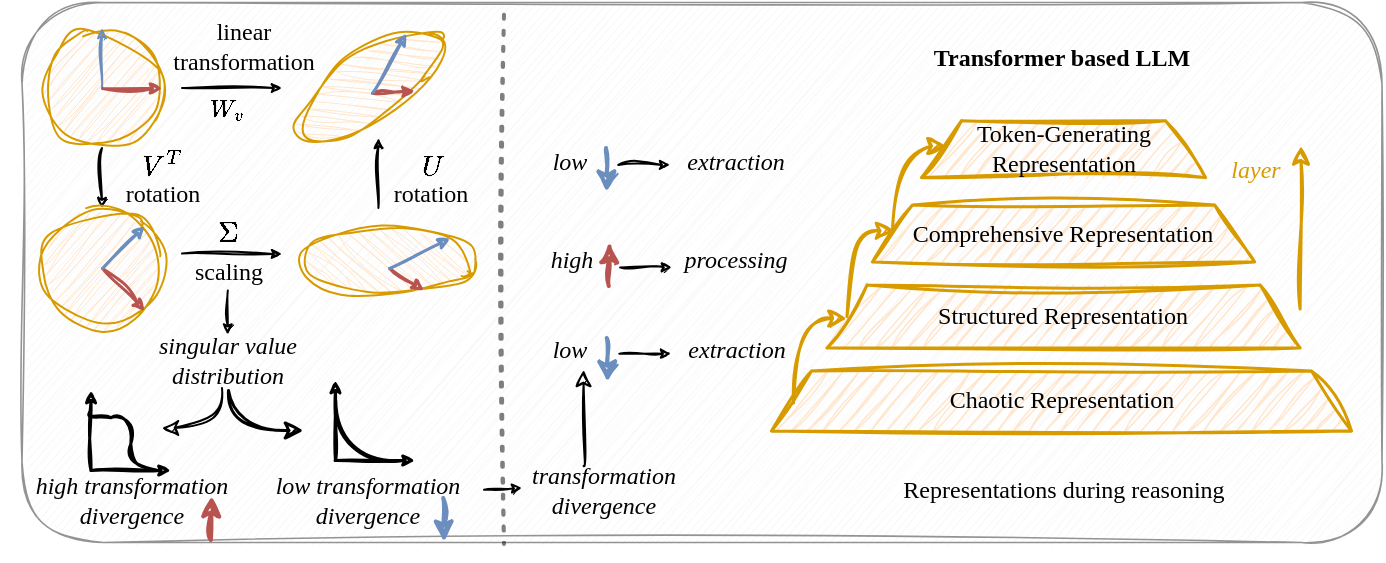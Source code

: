 <mxfile version="26.0.11">
  <diagram name="第 1 页" id="VQn5W2BCL7Dk8HYHTB_C">
    <mxGraphModel dx="683" dy="351" grid="1" gridSize="10" guides="1" tooltips="1" connect="1" arrows="1" fold="1" page="1" pageScale="1" pageWidth="827" pageHeight="1169" math="1" shadow="0">
      <root>
        <mxCell id="0" />
        <mxCell id="1" parent="0" />
        <mxCell id="EwavbAmppTAJQLpBQFOo-32" value="" style="rounded=1;whiteSpace=wrap;html=1;fillColor=#f5f5f5;fontColor=#333333;strokeColor=#666666;sketch=1;curveFitting=1;jiggle=2;textOpacity=50;opacity=70;strokeWidth=0.8;" vertex="1" parent="1">
          <mxGeometry x="70" y="207.28" width="680" height="270" as="geometry" />
        </mxCell>
        <mxCell id="j3C7fKV0iampDi246UAi-41" style="rounded=0;orthogonalLoop=1;jettySize=auto;html=1;endSize=3;strokeColor=#000000;sketch=1;curveFitting=1;jiggle=2;strokeWidth=1;" parent="1" edge="1">
          <mxGeometry relative="1" as="geometry">
            <mxPoint x="200" y="250" as="targetPoint" />
            <mxPoint x="150" y="250" as="sourcePoint" />
          </mxGeometry>
        </mxCell>
        <mxCell id="j3C7fKV0iampDi246UAi-43" style="rounded=0;orthogonalLoop=1;jettySize=auto;html=1;endSize=3;strokeColor=#000000;fontColor=#000000;sketch=1;curveFitting=1;jiggle=2;strokeWidth=1;" parent="1" edge="1">
          <mxGeometry relative="1" as="geometry">
            <mxPoint x="110" y="280" as="sourcePoint" />
            <mxPoint x="110" y="310" as="targetPoint" />
          </mxGeometry>
        </mxCell>
        <mxCell id="j3C7fKV0iampDi246UAi-6" value="" style="ellipse;whiteSpace=wrap;html=1;aspect=fixed;fillColor=#ffe6cc;strokeColor=#d79b00;shadow=0;sketch=1;curveFitting=1;jiggle=2;" parent="1" vertex="1">
          <mxGeometry x="80" y="220" width="60" height="60" as="geometry" />
        </mxCell>
        <mxCell id="j3C7fKV0iampDi246UAi-12" value="" style="group;sketch=1;curveFitting=1;jiggle=2;strokeWidth=1.5;" parent="1" vertex="1" connectable="0">
          <mxGeometry x="110" y="220" width="30" height="30" as="geometry" />
        </mxCell>
        <mxCell id="j3C7fKV0iampDi246UAi-10" value="" style="endArrow=classic;html=1;rounded=0;endSize=3;strokeColor=#6c8ebf;fillColor=#dae8fc;sketch=1;curveFitting=1;jiggle=2;" parent="j3C7fKV0iampDi246UAi-12" edge="1">
          <mxGeometry width="50" height="50" relative="1" as="geometry">
            <mxPoint y="30" as="sourcePoint" />
            <mxPoint as="targetPoint" />
          </mxGeometry>
        </mxCell>
        <mxCell id="j3C7fKV0iampDi246UAi-11" value="" style="endArrow=classic;html=1;rounded=1;startSize=6;endSize=3;strokeColor=#b85450;curved=0;fillColor=#f8cecc;sketch=1;curveFitting=1;jiggle=2;strokeWidth=1.5;" parent="1" edge="1">
          <mxGeometry width="50" height="50" relative="1" as="geometry">
            <mxPoint x="110" y="250" as="sourcePoint" />
            <mxPoint x="140" y="250" as="targetPoint" />
          </mxGeometry>
        </mxCell>
        <mxCell id="j3C7fKV0iampDi246UAi-42" value="$$W_v$$" style="text;html=1;align=center;verticalAlign=middle;whiteSpace=wrap;rounded=0;fontFamily=Comic Sans MS;" parent="1" vertex="1">
          <mxGeometry x="160" y="250" width="26" height="20" as="geometry" />
        </mxCell>
        <mxCell id="j3C7fKV0iampDi246UAi-44" value="$$V^T$$" style="text;html=1;align=center;verticalAlign=middle;whiteSpace=wrap;rounded=0;fontColor=#000000;sketch=1;curveFitting=1;jiggle=2;" parent="1" vertex="1">
          <mxGeometry x="125" y="278.73" width="30" height="20" as="geometry" />
        </mxCell>
        <mxCell id="j3C7fKV0iampDi246UAi-46" style="rounded=0;orthogonalLoop=1;jettySize=auto;html=1;strokeColor=#000000;endSize=3;fontColor=#000000;sketch=1;curveFitting=1;jiggle=2;strokeWidth=1;" parent="1" edge="1">
          <mxGeometry relative="1" as="geometry">
            <mxPoint x="200" y="333" as="targetPoint" />
            <mxPoint x="150" y="332.75" as="sourcePoint" />
          </mxGeometry>
        </mxCell>
        <mxCell id="j3C7fKV0iampDi246UAi-47" value="$$\Sigma$$" style="text;html=1;align=center;verticalAlign=middle;whiteSpace=wrap;rounded=0;fontColor=#000000;sketch=1;curveFitting=1;jiggle=2;" parent="1" vertex="1">
          <mxGeometry x="160" y="312" width="26" height="20.75" as="geometry" />
        </mxCell>
        <mxCell id="j3C7fKV0iampDi246UAi-49" value="$$U$$" style="text;html=1;align=center;verticalAlign=middle;whiteSpace=wrap;rounded=0;fontColor=#000000;sketch=1;curveFitting=1;jiggle=2;" parent="1" vertex="1">
          <mxGeometry x="264.63" y="278.73" width="20" height="20" as="geometry" />
        </mxCell>
        <mxCell id="j3C7fKV0iampDi246UAi-50" value="" style="endArrow=none;dashed=1;html=1;dashPattern=1 3;strokeWidth=2;rounded=0;sketch=1;curveFitting=1;jiggle=2;opacity=50;" parent="1" edge="1">
          <mxGeometry width="50" height="50" relative="1" as="geometry">
            <mxPoint x="311" y="213.38" as="sourcePoint" />
            <mxPoint x="311" y="478" as="targetPoint" />
          </mxGeometry>
        </mxCell>
        <mxCell id="j3C7fKV0iampDi246UAi-36" value="" style="ellipse;whiteSpace=wrap;html=1;rotation=55;fillColor=#ffe6cc;strokeColor=#d79b00;shadow=0;sketch=1;curveFitting=1;jiggle=2;" parent="1" vertex="1">
          <mxGeometry x="227.0" y="206.36" width="33.28" height="86.56" as="geometry" />
        </mxCell>
        <mxCell id="j3C7fKV0iampDi246UAi-37" value="" style="endArrow=classic;html=1;rounded=0;startSize=6;endSize=3;strokeColor=#b85450;entryX=0.931;entryY=0.297;entryDx=0;entryDy=0;entryPerimeter=0;fillColor=#f8cecc;sketch=1;curveFitting=1;jiggle=2;strokeWidth=1.5;" parent="1" target="j3C7fKV0iampDi246UAi-36" edge="1">
          <mxGeometry width="50" height="50" relative="1" as="geometry">
            <mxPoint x="245.0" y="252.36" as="sourcePoint" />
            <mxPoint x="260.0" y="259.36" as="targetPoint" />
          </mxGeometry>
        </mxCell>
        <mxCell id="j3C7fKV0iampDi246UAi-38" value="" style="endArrow=classic;html=1;rounded=0;endSize=3;strokeColor=#6c8ebf;entryX=0;entryY=0;entryDx=0;entryDy=0;fillColor=#dae8fc;sketch=1;curveFitting=1;jiggle=2;strokeWidth=1.5;" parent="1" target="j3C7fKV0iampDi246UAi-36" edge="1">
          <mxGeometry width="50" height="50" relative="1" as="geometry">
            <mxPoint x="245.0" y="252.36" as="sourcePoint" />
            <mxPoint x="252.0" y="228.36" as="targetPoint" />
          </mxGeometry>
        </mxCell>
        <mxCell id="j3C7fKV0iampDi246UAi-30" value="" style="group;sketch=1;curveFitting=1;jiggle=2;" parent="1" vertex="1" connectable="0">
          <mxGeometry x="80" y="310" width="60" height="60" as="geometry" />
        </mxCell>
        <mxCell id="j3C7fKV0iampDi246UAi-16" value="" style="ellipse;whiteSpace=wrap;html=1;aspect=fixed;fillColor=#ffe6cc;strokeColor=#d79b00;sketch=1;curveFitting=1;jiggle=2;" parent="j3C7fKV0iampDi246UAi-30" vertex="1">
          <mxGeometry width="60" height="60" as="geometry" />
        </mxCell>
        <mxCell id="j3C7fKV0iampDi246UAi-19" value="" style="endArrow=classic;html=1;rounded=0;startSize=6;endSize=3;strokeColor=#b85450;entryX=1;entryY=1;entryDx=0;entryDy=0;fillColor=#f8cecc;sketch=1;curveFitting=1;jiggle=2;strokeWidth=1.5;" parent="j3C7fKV0iampDi246UAi-30" target="j3C7fKV0iampDi246UAi-16" edge="1">
          <mxGeometry width="50" height="50" relative="1" as="geometry">
            <mxPoint x="30" y="30" as="sourcePoint" />
            <mxPoint x="52.5" y="67.5" as="targetPoint" />
          </mxGeometry>
        </mxCell>
        <mxCell id="j3C7fKV0iampDi246UAi-18" value="" style="endArrow=classic;html=1;rounded=0;endSize=3;strokeColor=#6c8ebf;entryX=1;entryY=0;entryDx=0;entryDy=0;fillColor=#dae8fc;sketch=1;curveFitting=1;jiggle=2;strokeWidth=1.5;" parent="j3C7fKV0iampDi246UAi-30" target="j3C7fKV0iampDi246UAi-16" edge="1">
          <mxGeometry width="50" height="50" relative="1" as="geometry">
            <mxPoint x="30" y="30" as="sourcePoint" />
            <mxPoint x="22.5" y="15" as="targetPoint" />
          </mxGeometry>
        </mxCell>
        <mxCell id="EwavbAmppTAJQLpBQFOo-5" value="linear transformation" style="text;html=1;align=center;verticalAlign=middle;whiteSpace=wrap;rounded=0;fontFamily=Comic Sans MS;" vertex="1" parent="1">
          <mxGeometry x="136.09" y="214.36" width="89.91" height="30" as="geometry" />
        </mxCell>
        <mxCell id="EwavbAmppTAJQLpBQFOo-6" value="rotation" style="text;html=1;align=center;verticalAlign=middle;whiteSpace=wrap;rounded=0;fontFamily=Comic Sans MS;" vertex="1" parent="1">
          <mxGeometry x="113.59" y="296.17" width="52.82" height="13.83" as="geometry" />
        </mxCell>
        <mxCell id="EwavbAmppTAJQLpBQFOo-8" value="scaling" style="text;html=1;align=center;verticalAlign=middle;whiteSpace=wrap;rounded=0;fontFamily=Comic Sans MS;" vertex="1" parent="1">
          <mxGeometry x="151.55" y="335.28" width="42.91" height="14" as="geometry" />
        </mxCell>
        <mxCell id="EwavbAmppTAJQLpBQFOo-10" value="&lt;span style=&quot;font-family: &amp;quot;Comic Sans MS&amp;quot;;&quot;&gt;Chaotic Representation&lt;/span&gt;" style="shape=trapezoid;perimeter=trapezoidPerimeter;whiteSpace=wrap;html=1;fixedSize=1;fillColor=#ffe6cc;strokeColor=#d79b00;sketch=1;curveFitting=1;jiggle=2;strokeWidth=1.5;" vertex="1" parent="1">
          <mxGeometry x="444.51" y="391.28" width="290" height="30" as="geometry" />
        </mxCell>
        <mxCell id="EwavbAmppTAJQLpBQFOo-11" value="&lt;span style=&quot;font-family: &amp;quot;Comic Sans MS&amp;quot;;&quot;&gt;Structured Representation&lt;/span&gt;" style="shape=trapezoid;perimeter=trapezoidPerimeter;whiteSpace=wrap;html=1;fixedSize=1;fillColor=#ffe6cc;strokeColor=#d79b00;sketch=1;curveFitting=1;jiggle=2;strokeWidth=1.5;" vertex="1" parent="1">
          <mxGeometry x="472.23" y="348.28" width="236.57" height="31.45" as="geometry" />
        </mxCell>
        <mxCell id="EwavbAmppTAJQLpBQFOo-12" value="&lt;span style=&quot;font-family: &amp;quot;Comic Sans MS&amp;quot;;&quot;&gt;Comprehensive Representation&lt;/span&gt;" style="shape=trapezoid;perimeter=trapezoidPerimeter;whiteSpace=wrap;html=1;fixedSize=1;fillColor=#ffe6cc;strokeColor=#d79b00;sketch=1;curveFitting=1;jiggle=2;strokeWidth=1.5;" vertex="1" parent="1">
          <mxGeometry x="494.97" y="308.28" width="191.1" height="28.45" as="geometry" />
        </mxCell>
        <mxCell id="EwavbAmppTAJQLpBQFOo-15" value="&lt;span style=&quot;font-family: &amp;quot;Comic Sans MS&amp;quot;;&quot;&gt;Token-Generating Representation&lt;/span&gt;" style="shape=trapezoid;perimeter=trapezoidPerimeter;whiteSpace=wrap;html=1;fixedSize=1;fillColor=#ffe6cc;strokeColor=#d79b00;sketch=1;curveFitting=1;jiggle=2;strokeWidth=1.5;" vertex="1" parent="1">
          <mxGeometry x="519.5" y="266.11" width="142.04" height="28.45" as="geometry" />
        </mxCell>
        <mxCell id="EwavbAmppTAJQLpBQFOo-25" value="transformation divergence" style="text;html=1;align=center;verticalAlign=middle;whiteSpace=wrap;rounded=0;fontStyle=2;fontFamily=Comic Sans MS;" vertex="1" parent="1">
          <mxGeometry x="315.86" y="436" width="90" height="30" as="geometry" />
        </mxCell>
        <mxCell id="EwavbAmppTAJQLpBQFOo-35" value="rotation" style="text;html=1;align=center;verticalAlign=middle;whiteSpace=wrap;rounded=0;fontFamily=Comic Sans MS;" vertex="1" parent="1">
          <mxGeometry x="248.22" y="294.91" width="52.82" height="16.35" as="geometry" />
        </mxCell>
        <mxCell id="EwavbAmppTAJQLpBQFOo-42" value="singular value distribution" style="text;html=1;align=center;verticalAlign=middle;whiteSpace=wrap;rounded=0;fontStyle=2;fontFamily=Comic Sans MS;" vertex="1" parent="1">
          <mxGeometry x="131.03" y="371" width="83.96" height="30" as="geometry" />
        </mxCell>
        <mxCell id="EwavbAmppTAJQLpBQFOo-46" value="Transformer based LLM" style="text;html=1;align=center;verticalAlign=middle;whiteSpace=wrap;rounded=0;fontFamily=Comic Sans MS;fontStyle=1" vertex="1" parent="1">
          <mxGeometry x="501.49" y="220" width="178.03" height="30" as="geometry" />
        </mxCell>
        <mxCell id="EwavbAmppTAJQLpBQFOo-67" value="low transformation divergence" style="text;html=1;align=center;verticalAlign=middle;whiteSpace=wrap;rounded=0;fontStyle=2;fontFamily=Comic Sans MS;opacity=50;" vertex="1" parent="1">
          <mxGeometry x="178.5" y="441" width="130.28" height="30" as="geometry" />
        </mxCell>
        <mxCell id="EwavbAmppTAJQLpBQFOo-68" value="high transformation divergence" style="text;html=1;align=center;verticalAlign=middle;whiteSpace=wrap;rounded=0;fontStyle=2;fontFamily=Comic Sans MS;opacity=50;" vertex="1" parent="1">
          <mxGeometry x="59.86" y="441" width="130.28" height="30" as="geometry" />
        </mxCell>
        <mxCell id="EwavbAmppTAJQLpBQFOo-122" style="edgeStyle=orthogonalEdgeStyle;rounded=0;orthogonalLoop=1;jettySize=auto;html=1;curved=1;sketch=1;curveFitting=1;jiggle=2;exitX=0.5;exitY=1;exitDx=0;exitDy=0;strokeWidth=1.5;" edge="1" parent="1" source="EwavbAmppTAJQLpBQFOo-42">
          <mxGeometry relative="1" as="geometry">
            <mxPoint x="210" y="421" as="targetPoint" />
            <mxPoint x="210" y="421" as="sourcePoint" />
          </mxGeometry>
        </mxCell>
        <mxCell id="EwavbAmppTAJQLpBQFOo-135" value="" style="endArrow=classic;html=1;rounded=0;fillColor=#dae8fc;strokeColor=#6c8ebf;sketch=1;curveFitting=1;jiggle=2;strokeWidth=2;startSize=4;endSize=6;" edge="1" parent="1">
          <mxGeometry width="50" height="50" relative="1" as="geometry">
            <mxPoint x="280.63" y="455" as="sourcePoint" />
            <mxPoint x="281.02" y="477" as="targetPoint" />
          </mxGeometry>
        </mxCell>
        <mxCell id="EwavbAmppTAJQLpBQFOo-138" value="" style="endArrow=classic;html=1;rounded=0;fillColor=#f8cecc;strokeColor=#b85450;sketch=1;curveFitting=1;jiggle=2;strokeWidth=2;" edge="1" parent="1">
          <mxGeometry width="50" height="50" relative="1" as="geometry">
            <mxPoint x="164.41" y="476" as="sourcePoint" />
            <mxPoint x="164.8" y="454" as="targetPoint" />
          </mxGeometry>
        </mxCell>
        <mxCell id="EwavbAmppTAJQLpBQFOo-74" value="" style="endArrow=classic;html=1;rounded=0;endSize=3;sketch=1;curveFitting=1;jiggle=2;strokeWidth=1.5;" edge="1" parent="1">
          <mxGeometry width="50" height="50" relative="1" as="geometry">
            <mxPoint x="104.285" y="441" as="sourcePoint" />
            <mxPoint x="104.285" y="401" as="targetPoint" />
          </mxGeometry>
        </mxCell>
        <mxCell id="EwavbAmppTAJQLpBQFOo-94" value="" style="endArrow=none;html=1;rounded=0;edgeStyle=orthogonalEdgeStyle;curved=1;sketch=1;curveFitting=1;jiggle=2;strokeWidth=1.5;" edge="1" parent="1">
          <mxGeometry width="50" height="50" relative="1" as="geometry">
            <mxPoint x="137.503" y="440.947" as="sourcePoint" />
            <mxPoint x="104.17" y="410.947" as="targetPoint" />
            <Array as="points">
              <mxPoint x="124.17" y="441.28" />
              <mxPoint x="124.17" y="414.613" />
              <mxPoint x="104.17" y="414.613" />
            </Array>
          </mxGeometry>
        </mxCell>
        <mxCell id="EwavbAmppTAJQLpBQFOo-106" value="" style="endArrow=classic;html=1;rounded=0;endSize=3;sketch=1;curveFitting=1;jiggle=2;strokeWidth=1.5;" edge="1" parent="1">
          <mxGeometry width="50" height="50" relative="1" as="geometry">
            <mxPoint x="104.26" y="441" as="sourcePoint" />
            <mxPoint x="144.26" y="441" as="targetPoint" />
          </mxGeometry>
        </mxCell>
        <mxCell id="EwavbAmppTAJQLpBQFOo-49" value="" style="endArrow=classic;html=1;rounded=0;endSize=3;sketch=1;curveFitting=1;jiggle=2;strokeWidth=1.5;" edge="1" parent="1">
          <mxGeometry width="50" height="50" relative="1" as="geometry">
            <mxPoint x="226.465" y="436" as="sourcePoint" />
            <mxPoint x="226.465" y="396" as="targetPoint" />
          </mxGeometry>
        </mxCell>
        <mxCell id="EwavbAmppTAJQLpBQFOo-96" value="" style="endArrow=classic;html=1;rounded=0;endSize=3;sketch=1;curveFitting=1;jiggle=2;strokeWidth=1.5;" edge="1" parent="1">
          <mxGeometry width="50" height="50" relative="1" as="geometry">
            <mxPoint x="226.28" y="436" as="sourcePoint" />
            <mxPoint x="266.28" y="436" as="targetPoint" />
          </mxGeometry>
        </mxCell>
        <mxCell id="EwavbAmppTAJQLpBQFOo-102" value="" style="endArrow=none;html=1;rounded=0;edgeStyle=orthogonalEdgeStyle;curved=1;sketch=1;curveFitting=1;jiggle=2;strokeWidth=1.5;" edge="1" parent="1">
          <mxGeometry width="50" height="50" relative="1" as="geometry">
            <mxPoint x="259.95" y="436" as="sourcePoint" />
            <mxPoint x="226.617" y="406" as="targetPoint" />
          </mxGeometry>
        </mxCell>
        <mxCell id="EwavbAmppTAJQLpBQFOo-162" style="rounded=0;orthogonalLoop=1;jettySize=auto;html=1;endSize=3;strokeColor=#000000;sketch=1;curveFitting=1;jiggle=2;strokeWidth=1;" edge="1" parent="1">
          <mxGeometry relative="1" as="geometry">
            <mxPoint x="320" y="450" as="targetPoint" />
            <mxPoint x="301.04" y="450.88" as="sourcePoint" />
          </mxGeometry>
        </mxCell>
        <mxCell id="EwavbAmppTAJQLpBQFOo-166" style="rounded=0;orthogonalLoop=1;jettySize=auto;html=1;endArrow=none;endFill=0;startArrow=classic;startFill=1;endSize=3;strokeColor=#000000;startSize=3;fontColor=#000000;sketch=1;curveFitting=1;jiggle=2;strokeWidth=1;" edge="1" parent="1">
          <mxGeometry relative="1" as="geometry">
            <mxPoint x="248.26" y="275" as="sourcePoint" />
            <mxPoint x="248.22" y="310" as="targetPoint" />
          </mxGeometry>
        </mxCell>
        <mxCell id="EwavbAmppTAJQLpBQFOo-168" style="edgeStyle=orthogonalEdgeStyle;rounded=0;orthogonalLoop=1;jettySize=auto;html=1;entryX=0.5;entryY=0;entryDx=0;entryDy=0;startSize=3;endSize=3;sketch=1;curveFitting=1;jiggle=2;strokeWidth=1;" edge="1" parent="1">
          <mxGeometry relative="1" as="geometry">
            <mxPoint x="172.9" y="351.28" as="sourcePoint" />
            <mxPoint x="172.9" y="373.28" as="targetPoint" />
          </mxGeometry>
        </mxCell>
        <mxCell id="EwavbAmppTAJQLpBQFOo-172" value="Representations during reasoning" style="text;html=1;align=center;verticalAlign=middle;whiteSpace=wrap;rounded=1;fontFamily=Comic Sans MS;fillColor=none;strokeColor=none;sketch=1;curveFitting=1;jiggle=2;glass=0;shadow=0;" vertex="1" parent="1">
          <mxGeometry x="484.77" y="443" width="211.51" height="16" as="geometry" />
        </mxCell>
        <mxCell id="EwavbAmppTAJQLpBQFOo-191" value="" style="endArrow=classic;html=1;rounded=0;fillColor=#dae8fc;strokeColor=#6c8ebf;sketch=1;curveFitting=1;jiggle=2;strokeWidth=2;startSize=4;endSize=6;" edge="1" parent="1">
          <mxGeometry width="50" height="50" relative="1" as="geometry">
            <mxPoint x="362.39" y="375" as="sourcePoint" />
            <mxPoint x="362.78" y="397" as="targetPoint" />
          </mxGeometry>
        </mxCell>
        <mxCell id="EwavbAmppTAJQLpBQFOo-194" style="edgeStyle=orthogonalEdgeStyle;rounded=0;orthogonalLoop=1;jettySize=auto;html=1;curved=1;sketch=1;curveFitting=1;jiggle=2;strokeWidth=1;" edge="1" parent="1">
          <mxGeometry relative="1" as="geometry">
            <mxPoint x="140" y="420" as="targetPoint" />
            <mxPoint x="170" y="400" as="sourcePoint" />
            <Array as="points">
              <mxPoint x="170" y="420" />
            </Array>
          </mxGeometry>
        </mxCell>
        <mxCell id="j3C7fKV0iampDi246UAi-7" value="" style="ellipse;whiteSpace=wrap;html=1;rotation=90;fillColor=#ffe6cc;strokeColor=#d79b00;sketch=1;curveFitting=1;jiggle=2;strokeWidth=1;" parent="1" vertex="1">
          <mxGeometry x="236.64" y="293.36" width="33.28" height="86.56" as="geometry" />
        </mxCell>
        <mxCell id="j3C7fKV0iampDi246UAi-25" value="" style="endArrow=classic;html=1;rounded=0;startSize=6;endSize=3;strokeColor=#b85450;entryX=0.931;entryY=0.297;entryDx=0;entryDy=0;entryPerimeter=0;fillColor=#f8cecc;sketch=1;curveFitting=1;jiggle=2;strokeWidth=1.5;" parent="1" target="j3C7fKV0iampDi246UAi-7" edge="1">
          <mxGeometry width="50" height="50" relative="1" as="geometry">
            <mxPoint x="253.56" y="340" as="sourcePoint" />
            <mxPoint x="261.702" y="353.442" as="targetPoint" />
          </mxGeometry>
        </mxCell>
        <mxCell id="j3C7fKV0iampDi246UAi-26" value="" style="endArrow=classic;html=1;rounded=0;endSize=3;strokeColor=#6c8ebf;entryX=0;entryY=0;entryDx=0;entryDy=0;fillColor=#dae8fc;sketch=1;curveFitting=1;jiggle=2;strokeWidth=1.5;" parent="1" target="j3C7fKV0iampDi246UAi-7" edge="1">
          <mxGeometry width="50" height="50" relative="1" as="geometry">
            <mxPoint x="253.56" y="340" as="sourcePoint" />
            <mxPoint x="272.56" y="324" as="targetPoint" />
          </mxGeometry>
        </mxCell>
        <mxCell id="EwavbAmppTAJQLpBQFOo-197" style="edgeStyle=orthogonalEdgeStyle;rounded=0;orthogonalLoop=1;jettySize=auto;html=1;entryX=0;entryY=0.5;entryDx=0;entryDy=0;exitX=0;exitY=0.5;exitDx=0;exitDy=0;curved=1;sketch=1;curveFitting=1;jiggle=2;fillColor=#ffe6cc;strokeColor=#d79b00;strokeWidth=1.5;" edge="1" parent="1" source="EwavbAmppTAJQLpBQFOo-11">
          <mxGeometry relative="1" as="geometry">
            <mxPoint x="479.28" y="363.44" as="sourcePoint" />
            <mxPoint x="506" y="321.165" as="targetPoint" />
            <Array as="points">
              <mxPoint x="482" y="321" />
            </Array>
          </mxGeometry>
        </mxCell>
        <mxCell id="EwavbAmppTAJQLpBQFOo-198" style="edgeStyle=orthogonalEdgeStyle;rounded=0;orthogonalLoop=1;jettySize=auto;html=1;entryX=0;entryY=0.5;entryDx=0;entryDy=0;curved=1;sketch=1;curveFitting=1;jiggle=2;fillColor=#ffe6cc;strokeColor=#d79b00;strokeWidth=1.5;" edge="1" parent="1">
          <mxGeometry relative="1" as="geometry">
            <mxPoint x="505" y="320.68" as="sourcePoint" />
            <mxPoint x="531.73" y="278.725" as="targetPoint" />
            <Array as="points">
              <mxPoint x="505" y="278.55" />
            </Array>
          </mxGeometry>
        </mxCell>
        <mxCell id="EwavbAmppTAJQLpBQFOo-199" style="edgeStyle=orthogonalEdgeStyle;rounded=0;orthogonalLoop=1;jettySize=auto;html=1;entryX=0;entryY=0.5;entryDx=0;entryDy=0;exitX=0;exitY=0.5;exitDx=0;exitDy=0;curved=1;sketch=1;curveFitting=1;jiggle=2;fillColor=#ffe6cc;strokeColor=#d79b00;strokeWidth=1.5;" edge="1" parent="1">
          <mxGeometry relative="1" as="geometry">
            <mxPoint x="455.51" y="407.28" as="sourcePoint" />
            <mxPoint x="482.23" y="365.005" as="targetPoint" />
            <Array as="points">
              <mxPoint x="455.5" y="364.83" />
            </Array>
          </mxGeometry>
        </mxCell>
        <mxCell id="EwavbAmppTAJQLpBQFOo-201" value="" style="endArrow=classic;html=1;rounded=0;fillColor=#ffe6cc;strokeColor=#d79b00;sketch=1;curveFitting=1;jiggle=2;strokeWidth=1.5;" edge="1" parent="1">
          <mxGeometry width="50" height="50" relative="1" as="geometry">
            <mxPoint x="708.8" y="360.28" as="sourcePoint" />
            <mxPoint x="709.29" y="278.73" as="targetPoint" />
          </mxGeometry>
        </mxCell>
        <mxCell id="EwavbAmppTAJQLpBQFOo-202" value="layer" style="text;html=1;align=center;verticalAlign=middle;whiteSpace=wrap;rounded=0;fontStyle=2;fontFamily=Comic Sans MS;fontColor=#D79B00;" vertex="1" parent="1">
          <mxGeometry x="661.54" y="281.0" width="50.2" height="20" as="geometry" />
        </mxCell>
        <mxCell id="EwavbAmppTAJQLpBQFOo-20" value="extraction" style="text;html=1;align=center;verticalAlign=middle;whiteSpace=wrap;rounded=0;fontStyle=2;fontFamily=Comic Sans MS;" vertex="1" parent="1">
          <mxGeometry x="398.51" y="371" width="57" height="20" as="geometry" />
        </mxCell>
        <mxCell id="EwavbAmppTAJQLpBQFOo-21" value="processing" style="text;html=1;align=center;verticalAlign=middle;whiteSpace=wrap;rounded=0;fontColor=#000000;fontStyle=2;fontFamily=Comic Sans MS;" vertex="1" parent="1">
          <mxGeometry x="394.925" y="328" width="64.17" height="16.33" as="geometry" />
        </mxCell>
        <mxCell id="EwavbAmppTAJQLpBQFOo-22" value="extraction" style="text;html=1;align=center;verticalAlign=middle;whiteSpace=wrap;rounded=0;fontStyle=2;fontFamily=Comic Sans MS;" vertex="1" parent="1">
          <mxGeometry x="394.01" y="276.83" width="66" height="20" as="geometry" />
        </mxCell>
        <mxCell id="EwavbAmppTAJQLpBQFOo-27" value="high" style="text;html=1;align=center;verticalAlign=middle;whiteSpace=wrap;rounded=0;fontStyle=2;fontFamily=Comic Sans MS;" vertex="1" parent="1">
          <mxGeometry x="329.86" y="326.165" width="30" height="20" as="geometry" />
        </mxCell>
        <mxCell id="EwavbAmppTAJQLpBQFOo-141" value="" style="endArrow=classic;html=1;rounded=0;fillColor=#f8cecc;strokeColor=#b85450;sketch=1;curveFitting=1;jiggle=2;strokeWidth=2;" edge="1" parent="1">
          <mxGeometry width="50" height="50" relative="1" as="geometry">
            <mxPoint x="363.39" y="349" as="sourcePoint" />
            <mxPoint x="363.78" y="327" as="targetPoint" />
          </mxGeometry>
        </mxCell>
        <mxCell id="EwavbAmppTAJQLpBQFOo-143" value="low" style="text;html=1;align=center;verticalAlign=middle;whiteSpace=wrap;rounded=0;fontStyle=2;fontFamily=Comic Sans MS;" vertex="1" parent="1">
          <mxGeometry x="334.39" y="373.18" width="20" height="15.64" as="geometry" />
        </mxCell>
        <mxCell id="EwavbAmppTAJQLpBQFOo-26" value="low" style="text;html=1;align=center;verticalAlign=middle;whiteSpace=wrap;rounded=0;fontStyle=2;fontFamily=Comic Sans MS;" vertex="1" parent="1">
          <mxGeometry x="334.39" y="279.01" width="20" height="15.64" as="geometry" />
        </mxCell>
        <mxCell id="EwavbAmppTAJQLpBQFOo-139" value="" style="endArrow=classic;html=1;rounded=0;fillColor=#dae8fc;strokeColor=#6c8ebf;sketch=1;curveFitting=1;jiggle=2;strokeWidth=2;startSize=4;endSize=6;" edge="1" parent="1">
          <mxGeometry width="50" height="50" relative="1" as="geometry">
            <mxPoint x="362" y="280" as="sourcePoint" />
            <mxPoint x="362.39" y="302" as="targetPoint" />
          </mxGeometry>
        </mxCell>
        <mxCell id="EwavbAmppTAJQLpBQFOo-210" style="rounded=0;orthogonalLoop=1;jettySize=auto;html=1;endSize=3;strokeColor=#000000;sketch=1;curveFitting=1;jiggle=2;strokeWidth=1;" edge="1" parent="1">
          <mxGeometry relative="1" as="geometry">
            <mxPoint x="394.01" y="288.45" as="targetPoint" />
            <mxPoint x="368.12" y="288.45" as="sourcePoint" />
          </mxGeometry>
        </mxCell>
        <mxCell id="EwavbAmppTAJQLpBQFOo-211" style="rounded=0;orthogonalLoop=1;jettySize=auto;html=1;endSize=3;strokeColor=#000000;sketch=1;curveFitting=1;jiggle=2;strokeWidth=1;" edge="1" parent="1">
          <mxGeometry relative="1" as="geometry">
            <mxPoint x="394.93" y="339.72" as="targetPoint" />
            <mxPoint x="369.04" y="339.72" as="sourcePoint" />
          </mxGeometry>
        </mxCell>
        <mxCell id="EwavbAmppTAJQLpBQFOo-213" style="rounded=0;orthogonalLoop=1;jettySize=auto;html=1;endSize=3;strokeColor=#000000;sketch=1;curveFitting=1;jiggle=2;strokeWidth=1;" edge="1" parent="1">
          <mxGeometry relative="1" as="geometry">
            <mxPoint x="394.51" y="382.82" as="targetPoint" />
            <mxPoint x="368.62" y="382.82" as="sourcePoint" />
          </mxGeometry>
        </mxCell>
        <mxCell id="EwavbAmppTAJQLpBQFOo-215" style="edgeStyle=orthogonalEdgeStyle;rounded=0;orthogonalLoop=1;jettySize=auto;html=1;sketch=1;curveFitting=1;jiggle=2;curved=1;strokeWidth=1;entryX=0.5;entryY=1;entryDx=0;entryDy=0;exitX=0.316;exitY=0.041;exitDx=0;exitDy=0;exitPerimeter=0;" edge="1" parent="1">
          <mxGeometry relative="1" as="geometry">
            <mxPoint x="350.79" y="439" as="sourcePoint" />
            <mxPoint x="350.79" y="391" as="targetPoint" />
            <Array as="points">
              <mxPoint x="350.79" y="441" />
            </Array>
          </mxGeometry>
        </mxCell>
      </root>
    </mxGraphModel>
  </diagram>
</mxfile>

